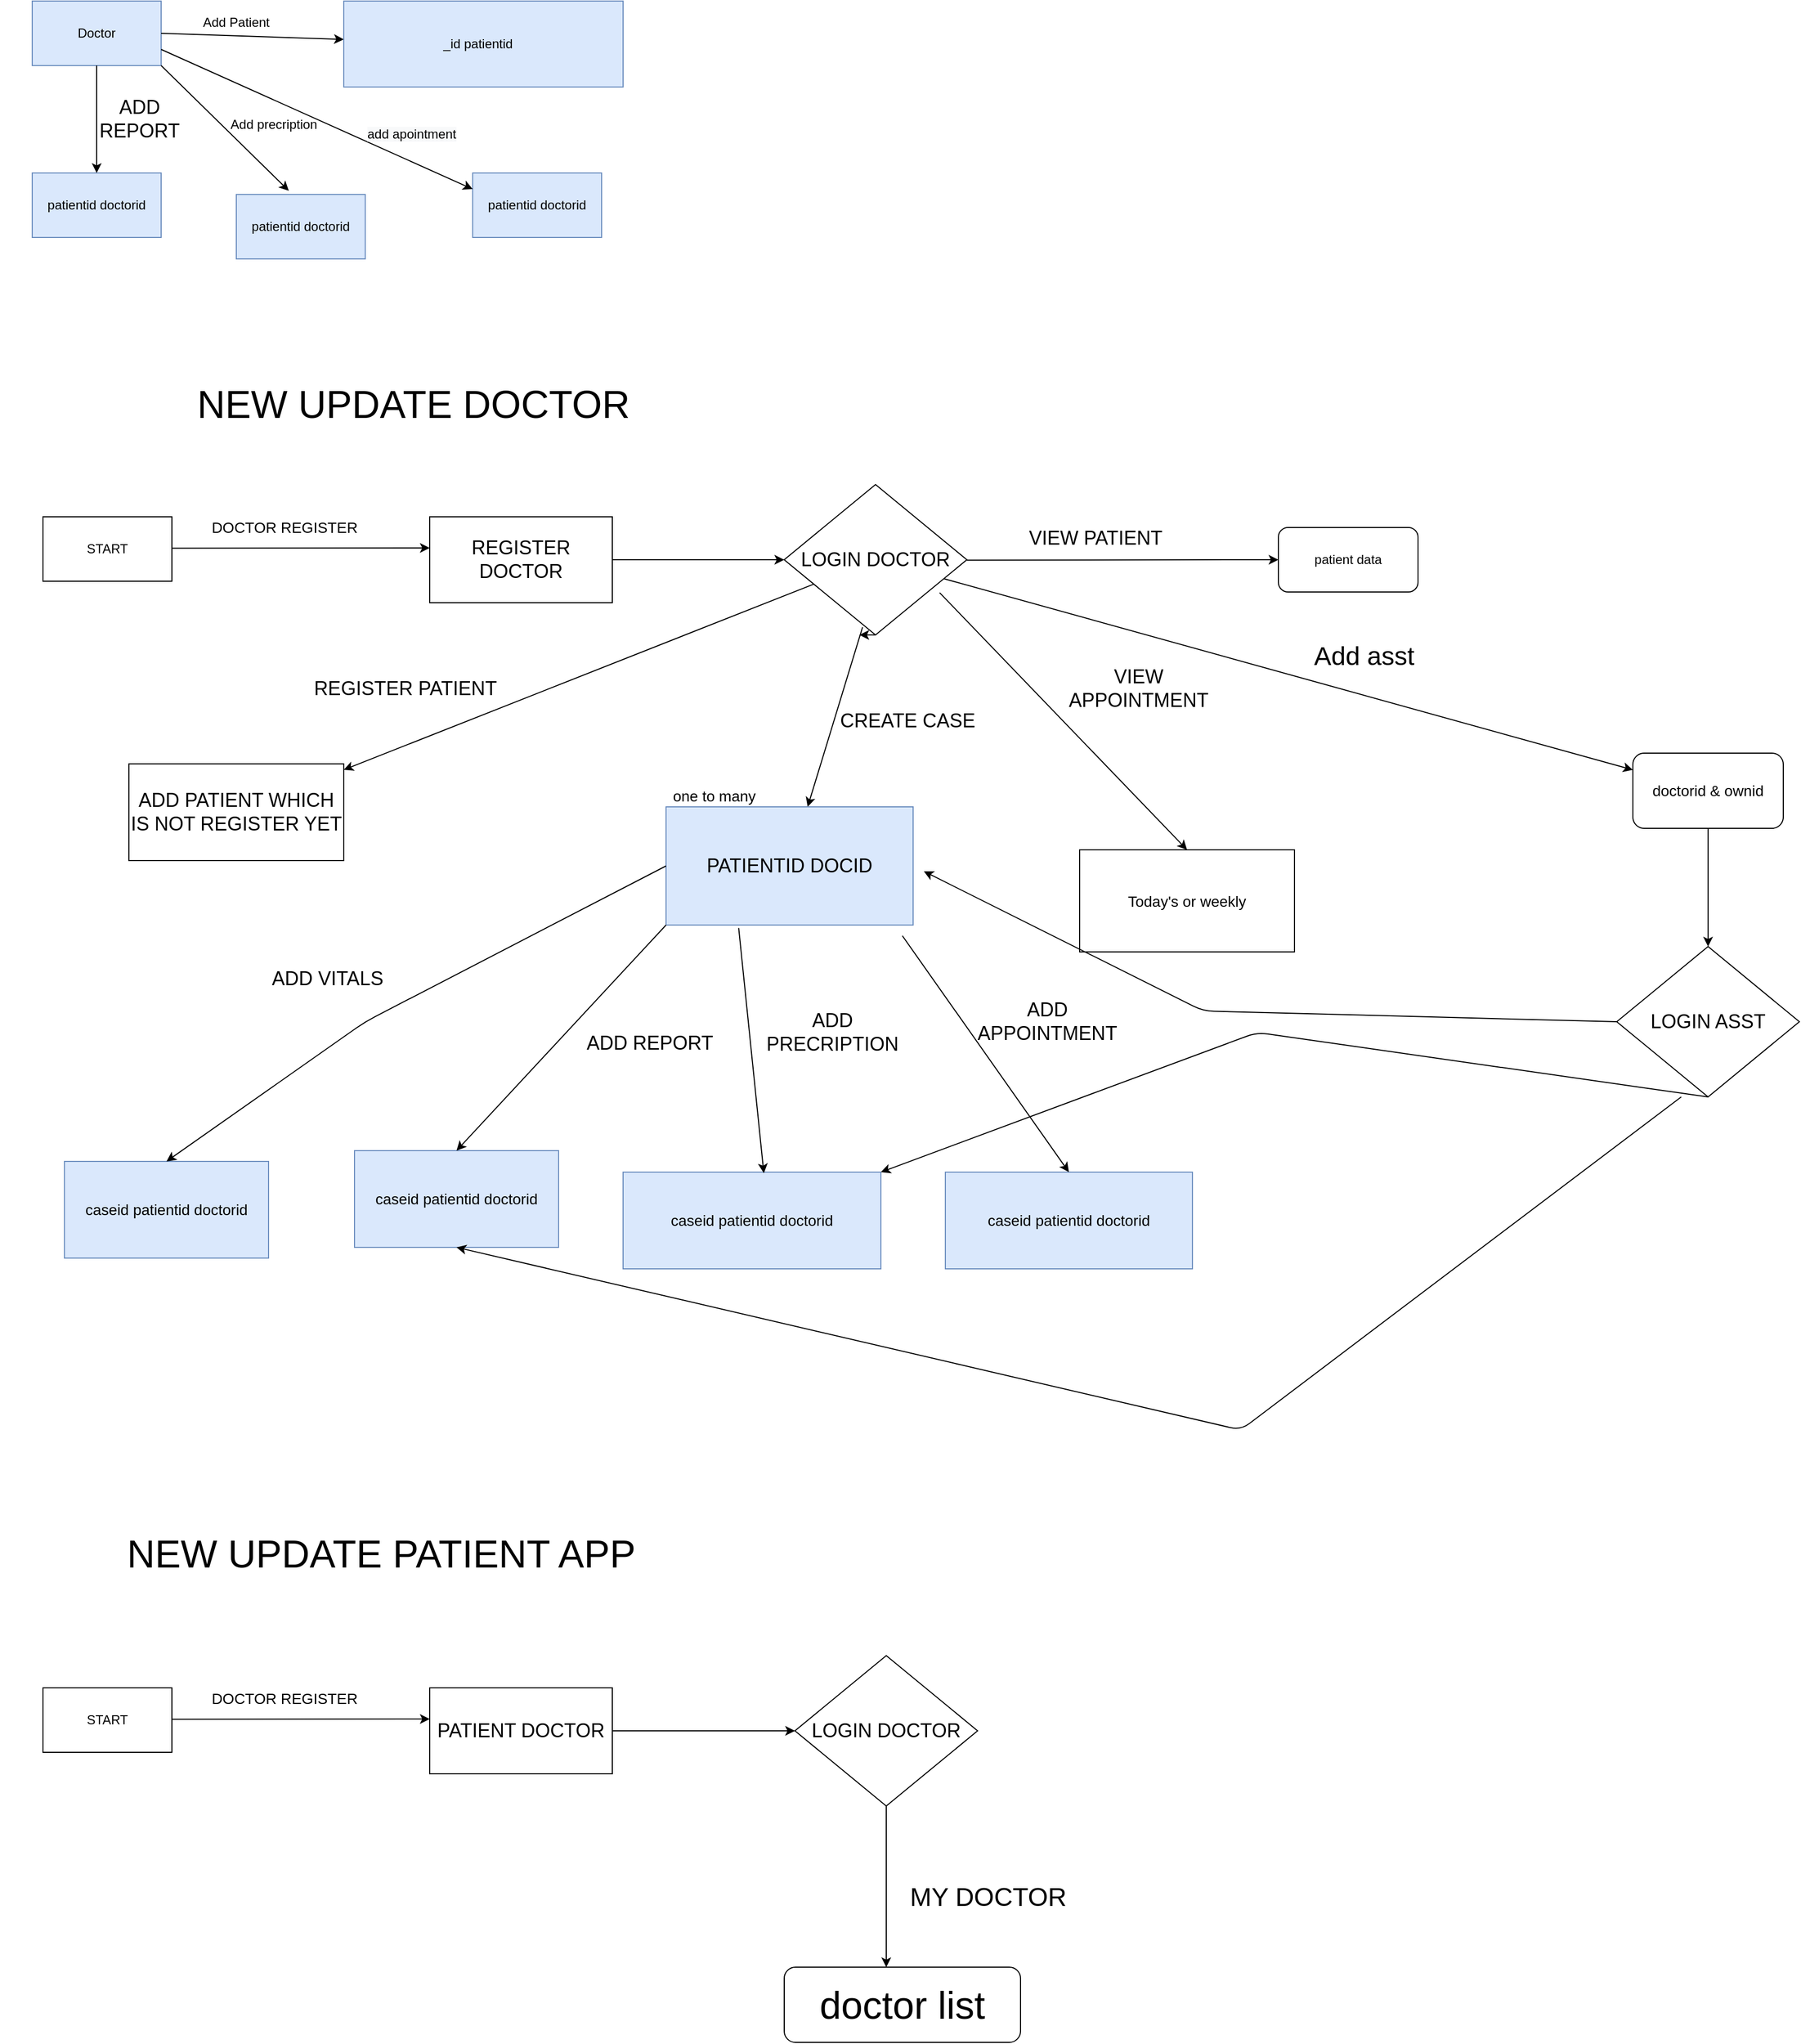 <mxfile version="15.0.6" type="github">
  <diagram id="zFj3XWUCF2M8eDNX7syh" name="Page-1">
    <mxGraphModel dx="1730" dy="1028" grid="1" gridSize="10" guides="1" tooltips="1" connect="1" arrows="1" fold="1" page="1" pageScale="1" pageWidth="3300" pageHeight="4681" math="0" shadow="0">
      <root>
        <mxCell id="0" />
        <mxCell id="1" parent="0" />
        <mxCell id="dXM-Sb4pALPXDj6CTkbi-1" value="Doctor" style="rounded=0;whiteSpace=wrap;html=1;fillColor=#dae8fc;strokeColor=#6c8ebf;" vertex="1" parent="1">
          <mxGeometry x="40" y="50" width="120" height="60" as="geometry" />
        </mxCell>
        <mxCell id="dXM-Sb4pALPXDj6CTkbi-3" value="" style="endArrow=classic;html=1;exitX=1;exitY=0.5;exitDx=0;exitDy=0;" edge="1" parent="1" source="dXM-Sb4pALPXDj6CTkbi-1" target="dXM-Sb4pALPXDj6CTkbi-4">
          <mxGeometry width="50" height="50" relative="1" as="geometry">
            <mxPoint x="400" y="340" as="sourcePoint" />
            <mxPoint x="280" y="80" as="targetPoint" />
          </mxGeometry>
        </mxCell>
        <mxCell id="dXM-Sb4pALPXDj6CTkbi-4" value="" style="rounded=0;whiteSpace=wrap;html=1;fillColor=#dae8fc;strokeColor=#6c8ebf;" vertex="1" parent="1">
          <mxGeometry x="330" y="50" width="260" height="80" as="geometry" />
        </mxCell>
        <mxCell id="dXM-Sb4pALPXDj6CTkbi-5" value="Add Patient" style="text;html=1;strokeColor=none;fillColor=none;align=center;verticalAlign=middle;whiteSpace=wrap;rounded=0;" vertex="1" parent="1">
          <mxGeometry x="190" y="60" width="80" height="20" as="geometry" />
        </mxCell>
        <mxCell id="dXM-Sb4pALPXDj6CTkbi-6" value="_id patientid" style="text;html=1;strokeColor=none;fillColor=none;align=center;verticalAlign=middle;whiteSpace=wrap;rounded=0;" vertex="1" parent="1">
          <mxGeometry x="360" y="60" width="190" height="60" as="geometry" />
        </mxCell>
        <mxCell id="dXM-Sb4pALPXDj6CTkbi-7" value="patientid&amp;nbsp;doctorid" style="rounded=0;whiteSpace=wrap;html=1;fillColor=#dae8fc;strokeColor=#6c8ebf;" vertex="1" parent="1">
          <mxGeometry x="40" y="210" width="120" height="60" as="geometry" />
        </mxCell>
        <mxCell id="dXM-Sb4pALPXDj6CTkbi-8" value="" style="endArrow=classic;html=1;exitX=0.5;exitY=1;exitDx=0;exitDy=0;entryX=0.5;entryY=0;entryDx=0;entryDy=0;" edge="1" parent="1" source="dXM-Sb4pALPXDj6CTkbi-1" target="dXM-Sb4pALPXDj6CTkbi-7">
          <mxGeometry width="50" height="50" relative="1" as="geometry">
            <mxPoint x="400" y="330" as="sourcePoint" />
            <mxPoint x="450" y="280" as="targetPoint" />
          </mxGeometry>
        </mxCell>
        <mxCell id="dXM-Sb4pALPXDj6CTkbi-10" value="patientid doctorid" style="rounded=0;whiteSpace=wrap;html=1;fillColor=#dae8fc;strokeColor=#6c8ebf;" vertex="1" parent="1">
          <mxGeometry x="450" y="210" width="120" height="60" as="geometry" />
        </mxCell>
        <mxCell id="dXM-Sb4pALPXDj6CTkbi-11" value="patientid doctorid" style="rounded=0;whiteSpace=wrap;html=1;fillColor=#dae8fc;strokeColor=#6c8ebf;" vertex="1" parent="1">
          <mxGeometry x="230" y="230" width="120" height="60" as="geometry" />
        </mxCell>
        <mxCell id="dXM-Sb4pALPXDj6CTkbi-13" value="" style="endArrow=classic;html=1;exitX=1;exitY=1;exitDx=0;exitDy=0;entryX=0.407;entryY=-0.057;entryDx=0;entryDy=0;entryPerimeter=0;" edge="1" parent="1" source="dXM-Sb4pALPXDj6CTkbi-1" target="dXM-Sb4pALPXDj6CTkbi-11">
          <mxGeometry width="50" height="50" relative="1" as="geometry">
            <mxPoint x="400" y="330" as="sourcePoint" />
            <mxPoint x="450" y="280" as="targetPoint" />
          </mxGeometry>
        </mxCell>
        <mxCell id="dXM-Sb4pALPXDj6CTkbi-14" value="Add precription" style="text;html=1;strokeColor=none;fillColor=none;align=center;verticalAlign=middle;whiteSpace=wrap;rounded=0;" vertex="1" parent="1">
          <mxGeometry x="220" y="160" width="90" height="10" as="geometry" />
        </mxCell>
        <mxCell id="dXM-Sb4pALPXDj6CTkbi-15" value="" style="endArrow=classic;html=1;exitX=1;exitY=0.75;exitDx=0;exitDy=0;entryX=0;entryY=0.25;entryDx=0;entryDy=0;" edge="1" parent="1" source="dXM-Sb4pALPXDj6CTkbi-1" target="dXM-Sb4pALPXDj6CTkbi-10">
          <mxGeometry width="50" height="50" relative="1" as="geometry">
            <mxPoint x="400" y="330" as="sourcePoint" />
            <mxPoint x="460" y="180" as="targetPoint" />
          </mxGeometry>
        </mxCell>
        <mxCell id="dXM-Sb4pALPXDj6CTkbi-16" value="&lt;span style=&quot;color: rgb(0 , 0 , 0) ; font-family: &amp;#34;helvetica&amp;#34; ; font-size: 12px ; font-style: normal ; font-weight: 400 ; letter-spacing: normal ; text-align: center ; text-indent: 0px ; text-transform: none ; word-spacing: 0px ; background-color: rgb(248 , 249 , 250) ; display: inline ; float: none&quot;&gt;add apointment&lt;/span&gt;" style="text;whiteSpace=wrap;html=1;" vertex="1" parent="1">
          <mxGeometry x="350" y="160" width="110" height="30" as="geometry" />
        </mxCell>
        <mxCell id="dXM-Sb4pALPXDj6CTkbi-17" value="&lt;font style=&quot;font-size: 36px&quot;&gt;NEW UPDATE DOCTOR&lt;/font&gt;" style="text;html=1;strokeColor=none;fillColor=none;align=center;verticalAlign=middle;whiteSpace=wrap;rounded=0;" vertex="1" parent="1">
          <mxGeometry x="40" y="390" width="710" height="70" as="geometry" />
        </mxCell>
        <mxCell id="dXM-Sb4pALPXDj6CTkbi-18" value="START" style="rounded=0;whiteSpace=wrap;html=1;" vertex="1" parent="1">
          <mxGeometry x="50" y="530" width="120" height="60" as="geometry" />
        </mxCell>
        <mxCell id="dXM-Sb4pALPXDj6CTkbi-21" value="" style="endArrow=classic;html=1;" edge="1" parent="1">
          <mxGeometry width="50" height="50" relative="1" as="geometry">
            <mxPoint x="170" y="559.29" as="sourcePoint" />
            <mxPoint x="410" y="559" as="targetPoint" />
            <Array as="points" />
          </mxGeometry>
        </mxCell>
        <mxCell id="dXM-Sb4pALPXDj6CTkbi-22" value="&lt;span style=&quot;font-size: 18px&quot;&gt;REGISTER DOCTOR&lt;/span&gt;" style="rounded=0;whiteSpace=wrap;html=1;" vertex="1" parent="1">
          <mxGeometry x="410" y="530" width="170" height="80" as="geometry" />
        </mxCell>
        <mxCell id="dXM-Sb4pALPXDj6CTkbi-23" value="&lt;font style=&quot;font-size: 14px&quot;&gt;DOCTOR REGISTER&lt;/font&gt;" style="text;html=1;strokeColor=none;fillColor=none;align=center;verticalAlign=middle;whiteSpace=wrap;rounded=0;" vertex="1" parent="1">
          <mxGeometry x="200" y="530" width="150" height="20" as="geometry" />
        </mxCell>
        <mxCell id="dXM-Sb4pALPXDj6CTkbi-26" value="" style="endArrow=classic;html=1;exitX=1;exitY=0.5;exitDx=0;exitDy=0;entryX=0;entryY=0.5;entryDx=0;entryDy=0;" edge="1" parent="1" source="dXM-Sb4pALPXDj6CTkbi-22">
          <mxGeometry width="50" height="50" relative="1" as="geometry">
            <mxPoint x="760" y="600" as="sourcePoint" />
            <mxPoint x="740" y="570" as="targetPoint" />
          </mxGeometry>
        </mxCell>
        <mxCell id="dXM-Sb4pALPXDj6CTkbi-50" style="edgeStyle=orthogonalEdgeStyle;rounded=0;orthogonalLoop=1;jettySize=auto;html=1;exitX=0.5;exitY=1;exitDx=0;exitDy=0;" edge="1" parent="1" source="dXM-Sb4pALPXDj6CTkbi-27">
          <mxGeometry relative="1" as="geometry">
            <mxPoint x="810" y="640.429" as="targetPoint" />
          </mxGeometry>
        </mxCell>
        <mxCell id="dXM-Sb4pALPXDj6CTkbi-27" value="&lt;span style=&quot;font-size: 18px&quot;&gt;LOGIN DOCTOR&lt;/span&gt;" style="rhombus;whiteSpace=wrap;html=1;" vertex="1" parent="1">
          <mxGeometry x="740" y="500" width="170" height="140" as="geometry" />
        </mxCell>
        <mxCell id="dXM-Sb4pALPXDj6CTkbi-30" value="" style="endArrow=classic;html=1;" edge="1" parent="1" source="dXM-Sb4pALPXDj6CTkbi-27" target="dXM-Sb4pALPXDj6CTkbi-31">
          <mxGeometry width="50" height="50" relative="1" as="geometry">
            <mxPoint x="570" y="770" as="sourcePoint" />
            <mxPoint x="630" y="700" as="targetPoint" />
          </mxGeometry>
        </mxCell>
        <mxCell id="dXM-Sb4pALPXDj6CTkbi-31" value="&lt;font style=&quot;font-size: 18px&quot;&gt;ADD PATIENT WHICH IS NOT REGISTER YET&lt;/font&gt;" style="rounded=0;whiteSpace=wrap;html=1;" vertex="1" parent="1">
          <mxGeometry x="130" y="760" width="200" height="90" as="geometry" />
        </mxCell>
        <mxCell id="dXM-Sb4pALPXDj6CTkbi-32" value="&lt;font style=&quot;font-size: 18px&quot;&gt;&lt;font&gt;REGISTER PATIENT&amp;nbsp;&lt;/font&gt;&lt;/font&gt;" style="text;html=1;strokeColor=none;fillColor=none;align=center;verticalAlign=middle;whiteSpace=wrap;rounded=0;" vertex="1" parent="1">
          <mxGeometry x="270" y="670" width="240" height="40" as="geometry" />
        </mxCell>
        <mxCell id="dXM-Sb4pALPXDj6CTkbi-33" value="" style="endArrow=classic;html=1;exitX=0.429;exitY=0.948;exitDx=0;exitDy=0;exitPerimeter=0;" edge="1" parent="1" source="dXM-Sb4pALPXDj6CTkbi-27" target="dXM-Sb4pALPXDj6CTkbi-34">
          <mxGeometry width="50" height="50" relative="1" as="geometry">
            <mxPoint x="830" y="640" as="sourcePoint" />
            <mxPoint x="820" y="820" as="targetPoint" />
          </mxGeometry>
        </mxCell>
        <mxCell id="dXM-Sb4pALPXDj6CTkbi-34" value="&lt;font style=&quot;font-size: 18px&quot;&gt;PATIENTID DOCID&lt;/font&gt;" style="rounded=0;whiteSpace=wrap;html=1;fillColor=#dae8fc;strokeColor=#6c8ebf;" vertex="1" parent="1">
          <mxGeometry x="630" y="800" width="230" height="110" as="geometry" />
        </mxCell>
        <mxCell id="dXM-Sb4pALPXDj6CTkbi-35" value="&lt;font style=&quot;font-size: 18px&quot;&gt;CREATE CASE&lt;/font&gt;" style="text;html=1;strokeColor=none;fillColor=none;align=center;verticalAlign=middle;whiteSpace=wrap;rounded=0;" vertex="1" parent="1">
          <mxGeometry x="780" y="690" width="150" height="60" as="geometry" />
        </mxCell>
        <mxCell id="dXM-Sb4pALPXDj6CTkbi-36" value="&lt;font style=&quot;font-size: 14px&quot;&gt;caseid patientid&amp;nbsp;doctorid&lt;/font&gt;" style="rounded=0;whiteSpace=wrap;html=1;fillColor=#dae8fc;strokeColor=#6c8ebf;" vertex="1" parent="1">
          <mxGeometry x="340" y="1120" width="190" height="90" as="geometry" />
        </mxCell>
        <mxCell id="dXM-Sb4pALPXDj6CTkbi-37" value="&lt;span style=&quot;font-size: 14px&quot;&gt;caseid patientid&amp;nbsp;doctorid&lt;/span&gt;" style="rounded=0;whiteSpace=wrap;html=1;fillColor=#dae8fc;strokeColor=#6c8ebf;" vertex="1" parent="1">
          <mxGeometry x="890" y="1140" width="230" height="90" as="geometry" />
        </mxCell>
        <mxCell id="dXM-Sb4pALPXDj6CTkbi-38" value="&lt;span style=&quot;font-size: 14px&quot;&gt;caseid patientid&amp;nbsp;doctorid&lt;/span&gt;" style="rounded=0;whiteSpace=wrap;html=1;fillColor=#dae8fc;strokeColor=#6c8ebf;" vertex="1" parent="1">
          <mxGeometry x="590" y="1140" width="240" height="90" as="geometry" />
        </mxCell>
        <mxCell id="dXM-Sb4pALPXDj6CTkbi-39" value="" style="endArrow=classic;html=1;entryX=0.5;entryY=0;entryDx=0;entryDy=0;" edge="1" parent="1" target="dXM-Sb4pALPXDj6CTkbi-37">
          <mxGeometry width="50" height="50" relative="1" as="geometry">
            <mxPoint x="850" y="920" as="sourcePoint" />
            <mxPoint x="920" y="950" as="targetPoint" />
            <Array as="points" />
          </mxGeometry>
        </mxCell>
        <mxCell id="dXM-Sb4pALPXDj6CTkbi-40" value="" style="endArrow=classic;html=1;exitX=0.294;exitY=1.025;exitDx=0;exitDy=0;exitPerimeter=0;entryX=0.546;entryY=0.011;entryDx=0;entryDy=0;entryPerimeter=0;" edge="1" parent="1" source="dXM-Sb4pALPXDj6CTkbi-34" target="dXM-Sb4pALPXDj6CTkbi-38">
          <mxGeometry width="50" height="50" relative="1" as="geometry">
            <mxPoint x="780" y="960" as="sourcePoint" />
            <mxPoint x="830" y="910" as="targetPoint" />
          </mxGeometry>
        </mxCell>
        <mxCell id="dXM-Sb4pALPXDj6CTkbi-41" value="" style="endArrow=classic;html=1;entryX=0.5;entryY=0;entryDx=0;entryDy=0;exitX=0;exitY=1;exitDx=0;exitDy=0;" edge="1" parent="1" source="dXM-Sb4pALPXDj6CTkbi-34" target="dXM-Sb4pALPXDj6CTkbi-36">
          <mxGeometry width="50" height="50" relative="1" as="geometry">
            <mxPoint x="700" y="910" as="sourcePoint" />
            <mxPoint x="690" y="970" as="targetPoint" />
          </mxGeometry>
        </mxCell>
        <mxCell id="dXM-Sb4pALPXDj6CTkbi-42" value="&lt;font style=&quot;font-size: 18px&quot;&gt;ADD REPORT&lt;/font&gt;" style="text;html=1;strokeColor=none;fillColor=none;align=center;verticalAlign=middle;whiteSpace=wrap;rounded=0;" vertex="1" parent="1">
          <mxGeometry x="550" y="1000" width="130" height="40" as="geometry" />
        </mxCell>
        <mxCell id="dXM-Sb4pALPXDj6CTkbi-43" value="&lt;font style=&quot;font-size: 18px&quot;&gt;ADD REPORT&lt;/font&gt;" style="text;html=1;strokeColor=none;fillColor=none;align=center;verticalAlign=middle;whiteSpace=wrap;rounded=0;" vertex="1" parent="1">
          <mxGeometry x="90" y="140" width="100" height="40" as="geometry" />
        </mxCell>
        <mxCell id="dXM-Sb4pALPXDj6CTkbi-44" value="&lt;font style=&quot;font-size: 18px&quot;&gt;ADD PRECRIPTION&lt;/font&gt;" style="text;html=1;strokeColor=none;fillColor=none;align=center;verticalAlign=middle;whiteSpace=wrap;rounded=0;" vertex="1" parent="1">
          <mxGeometry x="720" y="990" width="130" height="40" as="geometry" />
        </mxCell>
        <mxCell id="dXM-Sb4pALPXDj6CTkbi-45" value="&lt;font style=&quot;font-size: 18px&quot;&gt;ADD APPOINTMENT&lt;/font&gt;" style="text;html=1;strokeColor=none;fillColor=none;align=center;verticalAlign=middle;whiteSpace=wrap;rounded=0;" vertex="1" parent="1">
          <mxGeometry x="920" y="980" width="130" height="40" as="geometry" />
        </mxCell>
        <mxCell id="dXM-Sb4pALPXDj6CTkbi-47" value="" style="endArrow=classic;html=1;exitX=0.851;exitY=0.719;exitDx=0;exitDy=0;exitPerimeter=0;entryX=0.5;entryY=0;entryDx=0;entryDy=0;" edge="1" parent="1" source="dXM-Sb4pALPXDj6CTkbi-27" target="dXM-Sb4pALPXDj6CTkbi-49">
          <mxGeometry width="50" height="50" relative="1" as="geometry">
            <mxPoint x="770" y="860" as="sourcePoint" />
            <mxPoint x="1210" y="780" as="targetPoint" />
          </mxGeometry>
        </mxCell>
        <mxCell id="dXM-Sb4pALPXDj6CTkbi-48" value="&lt;font style=&quot;font-size: 18px&quot;&gt;VIEW APPOINTMENT&lt;/font&gt;" style="text;html=1;strokeColor=none;fillColor=none;align=center;verticalAlign=middle;whiteSpace=wrap;rounded=0;" vertex="1" parent="1">
          <mxGeometry x="990" y="670" width="160" height="40" as="geometry" />
        </mxCell>
        <mxCell id="dXM-Sb4pALPXDj6CTkbi-49" value="&lt;span style=&quot;font-size: 14px&quot;&gt;Today&#39;s or weekly&lt;/span&gt;" style="rounded=0;whiteSpace=wrap;html=1;" vertex="1" parent="1">
          <mxGeometry x="1015" y="840" width="200" height="95" as="geometry" />
        </mxCell>
        <mxCell id="dXM-Sb4pALPXDj6CTkbi-51" value="" style="endArrow=classic;html=1;exitX=0.851;exitY=0.719;exitDx=0;exitDy=0;exitPerimeter=0;entryX=0;entryY=0.5;entryDx=0;entryDy=0;" edge="1" parent="1" target="dXM-Sb4pALPXDj6CTkbi-52">
          <mxGeometry width="50" height="50" relative="1" as="geometry">
            <mxPoint x="910.0" y="570.33" as="sourcePoint" />
            <mxPoint x="1160" y="575.429" as="targetPoint" />
          </mxGeometry>
        </mxCell>
        <mxCell id="dXM-Sb4pALPXDj6CTkbi-52" value="patient data" style="rounded=1;whiteSpace=wrap;html=1;" vertex="1" parent="1">
          <mxGeometry x="1200" y="540" width="130" height="60" as="geometry" />
        </mxCell>
        <mxCell id="dXM-Sb4pALPXDj6CTkbi-53" value="&lt;font style=&quot;font-size: 18px&quot;&gt;VIEW PATIENT&lt;/font&gt;" style="text;html=1;strokeColor=none;fillColor=none;align=center;verticalAlign=middle;whiteSpace=wrap;rounded=0;" vertex="1" parent="1">
          <mxGeometry x="950" y="530" width="160" height="40" as="geometry" />
        </mxCell>
        <mxCell id="dXM-Sb4pALPXDj6CTkbi-54" value="&lt;font style=&quot;font-size: 14px&quot;&gt;one to many&lt;/font&gt;" style="text;html=1;strokeColor=none;fillColor=none;align=center;verticalAlign=middle;whiteSpace=wrap;rounded=0;" vertex="1" parent="1">
          <mxGeometry x="620" y="780" width="110" height="20" as="geometry" />
        </mxCell>
        <mxCell id="dXM-Sb4pALPXDj6CTkbi-57" value="" style="endArrow=classic;html=1;" edge="1" parent="1" source="dXM-Sb4pALPXDj6CTkbi-27" target="dXM-Sb4pALPXDj6CTkbi-58">
          <mxGeometry width="50" height="50" relative="1" as="geometry">
            <mxPoint x="1240" y="720" as="sourcePoint" />
            <mxPoint x="1330" y="690" as="targetPoint" />
          </mxGeometry>
        </mxCell>
        <mxCell id="dXM-Sb4pALPXDj6CTkbi-58" value="&lt;font style=&quot;font-size: 14px&quot;&gt;doctorid &amp;amp; ownid&lt;/font&gt;" style="rounded=1;whiteSpace=wrap;html=1;" vertex="1" parent="1">
          <mxGeometry x="1530" y="750" width="140" height="70" as="geometry" />
        </mxCell>
        <mxCell id="dXM-Sb4pALPXDj6CTkbi-59" value="&lt;font style=&quot;font-size: 24px&quot;&gt;Add asst&lt;/font&gt;" style="text;html=1;strokeColor=none;fillColor=none;align=center;verticalAlign=middle;whiteSpace=wrap;rounded=0;" vertex="1" parent="1">
          <mxGeometry x="1200" y="640" width="160" height="40" as="geometry" />
        </mxCell>
        <mxCell id="dXM-Sb4pALPXDj6CTkbi-62" value="" style="endArrow=classic;html=1;exitX=0.5;exitY=1;exitDx=0;exitDy=0;" edge="1" parent="1" source="dXM-Sb4pALPXDj6CTkbi-58">
          <mxGeometry width="50" height="50" relative="1" as="geometry">
            <mxPoint x="1140" y="950" as="sourcePoint" />
            <mxPoint x="1600" y="930" as="targetPoint" />
          </mxGeometry>
        </mxCell>
        <mxCell id="dXM-Sb4pALPXDj6CTkbi-63" value="&lt;span style=&quot;font-size: 18px&quot;&gt;LOGIN ASST&lt;/span&gt;" style="rhombus;whiteSpace=wrap;html=1;" vertex="1" parent="1">
          <mxGeometry x="1515" y="930" width="170" height="140" as="geometry" />
        </mxCell>
        <mxCell id="dXM-Sb4pALPXDj6CTkbi-64" value="&lt;font style=&quot;font-size: 36px&quot;&gt;NEW UPDATE PATIENT APP&lt;/font&gt;" style="text;html=1;strokeColor=none;fillColor=none;align=center;verticalAlign=middle;whiteSpace=wrap;rounded=0;" vertex="1" parent="1">
          <mxGeometry x="10" y="1460" width="710" height="70" as="geometry" />
        </mxCell>
        <mxCell id="dXM-Sb4pALPXDj6CTkbi-66" value="" style="endArrow=classic;html=1;exitX=0.5;exitY=1;exitDx=0;exitDy=0;entryX=1;entryY=0;entryDx=0;entryDy=0;" edge="1" parent="1" source="dXM-Sb4pALPXDj6CTkbi-63" target="dXM-Sb4pALPXDj6CTkbi-38">
          <mxGeometry width="50" height="50" relative="1" as="geometry">
            <mxPoint x="1270" y="1290" as="sourcePoint" />
            <mxPoint x="1860" y="1460" as="targetPoint" />
            <Array as="points">
              <mxPoint x="1180" y="1010" />
            </Array>
          </mxGeometry>
        </mxCell>
        <mxCell id="dXM-Sb4pALPXDj6CTkbi-67" value="&lt;font style=&quot;font-size: 14px&quot;&gt;caseid patientid&amp;nbsp;doctorid&lt;/font&gt;" style="rounded=0;whiteSpace=wrap;html=1;fillColor=#dae8fc;strokeColor=#6c8ebf;" vertex="1" parent="1">
          <mxGeometry x="70" y="1130" width="190" height="90" as="geometry" />
        </mxCell>
        <mxCell id="dXM-Sb4pALPXDj6CTkbi-68" value="" style="endArrow=classic;html=1;entryX=0.5;entryY=0;entryDx=0;entryDy=0;exitX=0;exitY=0.5;exitDx=0;exitDy=0;" edge="1" parent="1" source="dXM-Sb4pALPXDj6CTkbi-34" target="dXM-Sb4pALPXDj6CTkbi-67">
          <mxGeometry width="50" height="50" relative="1" as="geometry">
            <mxPoint x="510" y="890" as="sourcePoint" />
            <mxPoint x="315" y="1100" as="targetPoint" />
            <Array as="points">
              <mxPoint x="350" y="1000" />
            </Array>
          </mxGeometry>
        </mxCell>
        <mxCell id="dXM-Sb4pALPXDj6CTkbi-69" value="&lt;font style=&quot;font-size: 18px&quot;&gt;ADD VITALS&lt;/font&gt;" style="text;html=1;strokeColor=none;fillColor=none;align=center;verticalAlign=middle;whiteSpace=wrap;rounded=0;" vertex="1" parent="1">
          <mxGeometry x="250" y="940" width="130" height="40" as="geometry" />
        </mxCell>
        <mxCell id="dXM-Sb4pALPXDj6CTkbi-70" value="" style="endArrow=classic;html=1;" edge="1" parent="1">
          <mxGeometry width="50" height="50" relative="1" as="geometry">
            <mxPoint x="1575" y="1070" as="sourcePoint" />
            <mxPoint x="435" y="1210" as="targetPoint" />
            <Array as="points">
              <mxPoint x="1165" y="1380" />
            </Array>
          </mxGeometry>
        </mxCell>
        <mxCell id="dXM-Sb4pALPXDj6CTkbi-71" value="" style="endArrow=classic;html=1;exitX=0;exitY=0.5;exitDx=0;exitDy=0;" edge="1" parent="1" source="dXM-Sb4pALPXDj6CTkbi-63">
          <mxGeometry width="50" height="50" relative="1" as="geometry">
            <mxPoint x="830" y="1020" as="sourcePoint" />
            <mxPoint x="870" y="860" as="targetPoint" />
            <Array as="points">
              <mxPoint x="1130" y="990" />
            </Array>
          </mxGeometry>
        </mxCell>
        <mxCell id="dXM-Sb4pALPXDj6CTkbi-72" value="START" style="rounded=0;whiteSpace=wrap;html=1;" vertex="1" parent="1">
          <mxGeometry x="50" y="1620" width="120" height="60" as="geometry" />
        </mxCell>
        <mxCell id="dXM-Sb4pALPXDj6CTkbi-73" value="" style="endArrow=classic;html=1;" edge="1" parent="1">
          <mxGeometry width="50" height="50" relative="1" as="geometry">
            <mxPoint x="170" y="1649.29" as="sourcePoint" />
            <mxPoint x="410" y="1649" as="targetPoint" />
            <Array as="points" />
          </mxGeometry>
        </mxCell>
        <mxCell id="dXM-Sb4pALPXDj6CTkbi-74" value="&lt;span style=&quot;font-size: 18px&quot;&gt;PATIENT DOCTOR&lt;/span&gt;" style="rounded=0;whiteSpace=wrap;html=1;" vertex="1" parent="1">
          <mxGeometry x="410" y="1620" width="170" height="80" as="geometry" />
        </mxCell>
        <mxCell id="dXM-Sb4pALPXDj6CTkbi-75" value="&lt;font style=&quot;font-size: 14px&quot;&gt;DOCTOR REGISTER&lt;/font&gt;" style="text;html=1;strokeColor=none;fillColor=none;align=center;verticalAlign=middle;whiteSpace=wrap;rounded=0;" vertex="1" parent="1">
          <mxGeometry x="200" y="1620" width="150" height="20" as="geometry" />
        </mxCell>
        <mxCell id="dXM-Sb4pALPXDj6CTkbi-76" value="" style="endArrow=classic;html=1;exitX=1;exitY=0.5;exitDx=0;exitDy=0;entryX=0;entryY=0.5;entryDx=0;entryDy=0;" edge="1" parent="1" source="dXM-Sb4pALPXDj6CTkbi-74" target="dXM-Sb4pALPXDj6CTkbi-80">
          <mxGeometry width="50" height="50" relative="1" as="geometry">
            <mxPoint x="760" y="1690" as="sourcePoint" />
            <mxPoint x="740" y="1660" as="targetPoint" />
          </mxGeometry>
        </mxCell>
        <mxCell id="dXM-Sb4pALPXDj6CTkbi-77" value="" style="endArrow=classic;html=1;exitX=0.5;exitY=1;exitDx=0;exitDy=0;" edge="1" parent="1" source="dXM-Sb4pALPXDj6CTkbi-80">
          <mxGeometry width="50" height="50" relative="1" as="geometry">
            <mxPoint x="850" y="1730" as="sourcePoint" />
            <mxPoint x="835" y="1880" as="targetPoint" />
          </mxGeometry>
        </mxCell>
        <mxCell id="dXM-Sb4pALPXDj6CTkbi-78" value="&lt;font style=&quot;font-size: 36px&quot;&gt;doctor list&lt;/font&gt;" style="rounded=1;whiteSpace=wrap;html=1;" vertex="1" parent="1">
          <mxGeometry x="740" y="1880" width="220" height="70" as="geometry" />
        </mxCell>
        <mxCell id="dXM-Sb4pALPXDj6CTkbi-79" value="&lt;font style=&quot;font-size: 24px&quot;&gt;MY DOCTOR&lt;/font&gt;" style="text;html=1;strokeColor=none;fillColor=none;align=center;verticalAlign=middle;whiteSpace=wrap;rounded=0;" vertex="1" parent="1">
          <mxGeometry x="850" y="1790" width="160" height="50" as="geometry" />
        </mxCell>
        <mxCell id="dXM-Sb4pALPXDj6CTkbi-80" value="&lt;span style=&quot;font-size: 18px&quot;&gt;LOGIN DOCTOR&lt;/span&gt;" style="rhombus;whiteSpace=wrap;html=1;" vertex="1" parent="1">
          <mxGeometry x="750" y="1590" width="170" height="140" as="geometry" />
        </mxCell>
      </root>
    </mxGraphModel>
  </diagram>
</mxfile>

